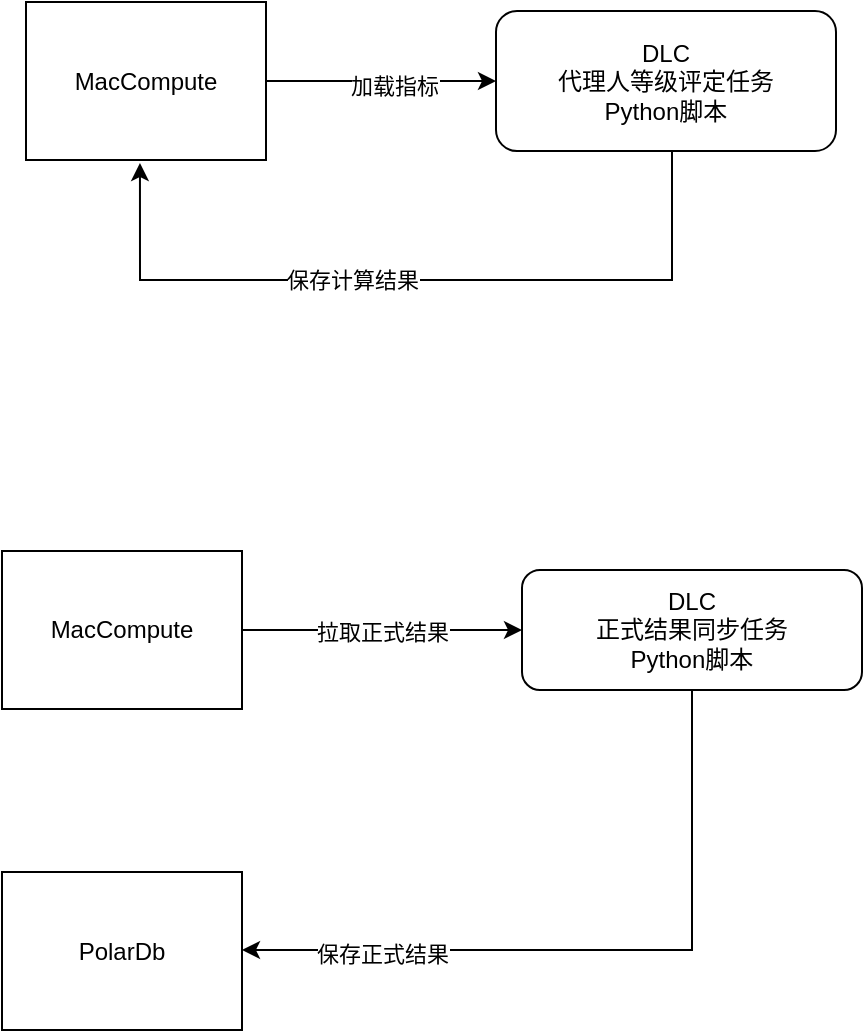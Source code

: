 <mxfile version="24.2.3" type="github">
  <diagram name="Page-1" id="Ac7PH2RQ3yaFLBozEbNl">
    <mxGraphModel dx="1194" dy="756" grid="0" gridSize="10" guides="1" tooltips="1" connect="1" arrows="1" fold="1" page="1" pageScale="1" pageWidth="850" pageHeight="1100" math="0" shadow="0">
      <root>
        <mxCell id="0" />
        <mxCell id="1" parent="0" />
        <mxCell id="arN5VARNRhYpQM9ClI0x-25" style="edgeStyle=orthogonalEdgeStyle;rounded=0;orthogonalLoop=1;jettySize=auto;html=1;startArrow=classic;startFill=1;endArrow=none;endFill=0;" edge="1" parent="1" source="arN5VARNRhYpQM9ClI0x-2" target="arN5VARNRhYpQM9ClI0x-23">
          <mxGeometry relative="1" as="geometry" />
        </mxCell>
        <mxCell id="arN5VARNRhYpQM9ClI0x-26" value="加载指标" style="edgeLabel;html=1;align=center;verticalAlign=middle;resizable=0;points=[];" vertex="1" connectable="0" parent="arN5VARNRhYpQM9ClI0x-25">
          <mxGeometry x="-0.113" y="2" relative="1" as="geometry">
            <mxPoint as="offset" />
          </mxGeometry>
        </mxCell>
        <mxCell id="arN5VARNRhYpQM9ClI0x-2" value="DLC&lt;div&gt;代理人等级评定任务&lt;/div&gt;&lt;div&gt;Python脚本&lt;/div&gt;" style="rounded=1;whiteSpace=wrap;html=1;" vertex="1" parent="1">
          <mxGeometry x="277" y="205.5" width="170" height="70" as="geometry" />
        </mxCell>
        <mxCell id="arN5VARNRhYpQM9ClI0x-5" style="edgeStyle=orthogonalEdgeStyle;rounded=0;orthogonalLoop=1;jettySize=auto;html=1;entryX=0.433;entryY=1.014;entryDx=0;entryDy=0;entryPerimeter=0;" edge="1" parent="1" source="arN5VARNRhYpQM9ClI0x-2">
          <mxGeometry relative="1" as="geometry">
            <mxPoint x="98.97" y="281.54" as="targetPoint" />
            <Array as="points">
              <mxPoint x="365" y="340" />
              <mxPoint x="99" y="340" />
            </Array>
          </mxGeometry>
        </mxCell>
        <mxCell id="arN5VARNRhYpQM9ClI0x-6" value="保存计算结果" style="edgeLabel;html=1;align=center;verticalAlign=middle;resizable=0;points=[];" vertex="1" connectable="0" parent="arN5VARNRhYpQM9ClI0x-5">
          <mxGeometry x="0.132" y="4" relative="1" as="geometry">
            <mxPoint x="-5" y="-4" as="offset" />
          </mxGeometry>
        </mxCell>
        <mxCell id="arN5VARNRhYpQM9ClI0x-15" style="edgeStyle=orthogonalEdgeStyle;rounded=0;orthogonalLoop=1;jettySize=auto;html=1;startArrow=classic;startFill=1;endArrow=none;endFill=0;" edge="1" parent="1" source="arN5VARNRhYpQM9ClI0x-13">
          <mxGeometry relative="1" as="geometry">
            <mxPoint x="150" y="515" as="targetPoint" />
          </mxGeometry>
        </mxCell>
        <mxCell id="arN5VARNRhYpQM9ClI0x-16" value="拉取正式结果" style="edgeLabel;html=1;align=center;verticalAlign=middle;resizable=0;points=[];" vertex="1" connectable="0" parent="arN5VARNRhYpQM9ClI0x-15">
          <mxGeometry x="0.1" y="-1" relative="1" as="geometry">
            <mxPoint x="7" y="1" as="offset" />
          </mxGeometry>
        </mxCell>
        <mxCell id="arN5VARNRhYpQM9ClI0x-13" value="DLC&lt;div&gt;正式结果同步任务&lt;/div&gt;&lt;div&gt;Python脚本&lt;/div&gt;" style="rounded=1;whiteSpace=wrap;html=1;" vertex="1" parent="1">
          <mxGeometry x="290" y="485" width="170" height="60" as="geometry" />
        </mxCell>
        <mxCell id="arN5VARNRhYpQM9ClI0x-20" style="edgeStyle=orthogonalEdgeStyle;rounded=0;orthogonalLoop=1;jettySize=auto;html=1;entryX=1;entryY=0.5;entryDx=0;entryDy=0;entryPerimeter=0;" edge="1" parent="1" source="arN5VARNRhYpQM9ClI0x-13">
          <mxGeometry relative="1" as="geometry">
            <mxPoint x="150" y="675" as="targetPoint" />
            <Array as="points">
              <mxPoint x="375" y="675" />
            </Array>
          </mxGeometry>
        </mxCell>
        <mxCell id="arN5VARNRhYpQM9ClI0x-21" value="保存正式结果" style="edgeLabel;html=1;align=center;verticalAlign=middle;resizable=0;points=[];" vertex="1" connectable="0" parent="arN5VARNRhYpQM9ClI0x-20">
          <mxGeometry x="0.606" y="2" relative="1" as="geometry">
            <mxPoint as="offset" />
          </mxGeometry>
        </mxCell>
        <mxCell id="arN5VARNRhYpQM9ClI0x-23" value="MacCompute" style="rounded=0;whiteSpace=wrap;html=1;" vertex="1" parent="1">
          <mxGeometry x="42" y="201" width="120" height="79" as="geometry" />
        </mxCell>
        <mxCell id="arN5VARNRhYpQM9ClI0x-27" value="MacCompute" style="rounded=0;whiteSpace=wrap;html=1;" vertex="1" parent="1">
          <mxGeometry x="30" y="475.5" width="120" height="79" as="geometry" />
        </mxCell>
        <mxCell id="arN5VARNRhYpQM9ClI0x-28" value="PolarDb" style="rounded=0;whiteSpace=wrap;html=1;" vertex="1" parent="1">
          <mxGeometry x="30" y="636" width="120" height="79" as="geometry" />
        </mxCell>
      </root>
    </mxGraphModel>
  </diagram>
</mxfile>
